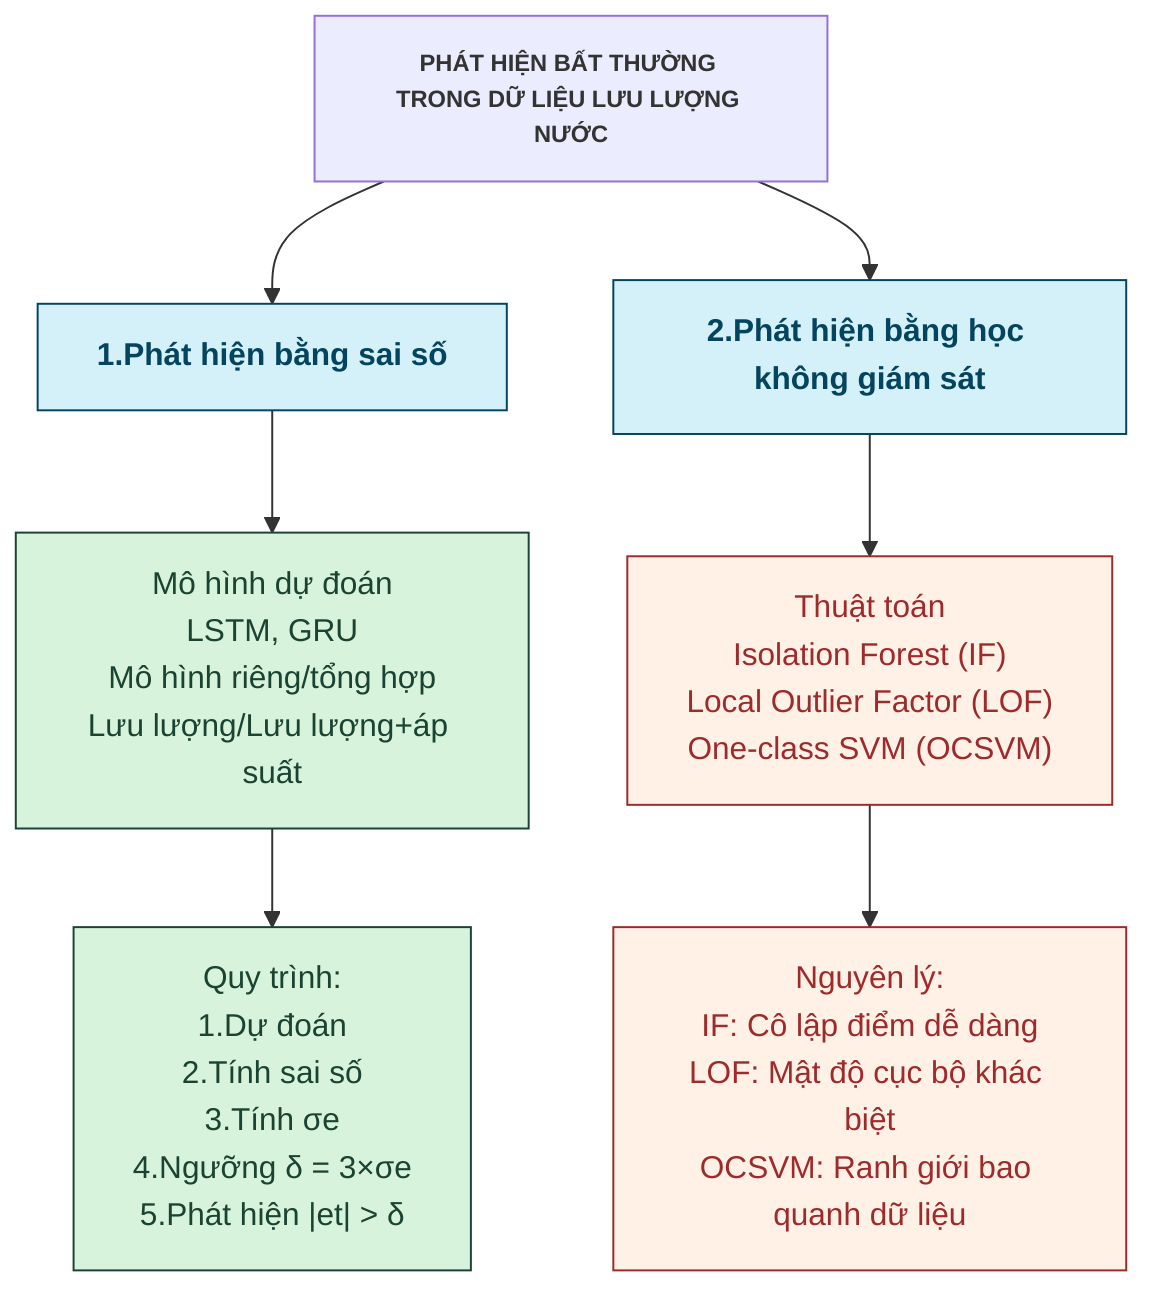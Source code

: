 flowchart TD
    classDef methodClass fill:#d4f1f9,stroke:#05445E,stroke-width:1px,color:#05445E,font-weight:bold
    classDef supervisedClass fill:#d8f3dc,stroke:#1B4332,stroke-width:1px,color:#1B4332
    classDef unsupervisedClass fill:#fff1e6,stroke:#9E2A2B,stroke-width:1px,color:#9E2A2B
    classDef modelClass fill:#e9ecef,stroke:#343a40,stroke-width:1px,color:#343a40
    classDef titleClass font-weight:bold,font-size:12px
    
    Title["PHÁT HIỆN BẤT THƯỜNG TRONG DỮ LIỆU LƯU LƯỢNG NƯỚC"]:::titleClass
    
    Title --> Method1["1.Phát hiện bằng sai số"]:::methodClass
    Title --> Method2["2.Phát hiện bằng học không giám sát"]:::methodClass
    
    Method1 --> Models["Mô hình dự đoán<br>LSTM, GRU<br>Mô hình riêng/tổng hợp<br>Lưu lượng/Lưu lượng+áp suất"]:::supervisedClass
    
    Models --> Steps["Quy trình:<br>1.Dự đoán<br>2.Tính sai số<br>3.Tính σe<br>4.Ngưỡng δ = 3×σe<br>5.Phát hiện |et| > δ"]:::supervisedClass
    
    Method2 --> Algs["Thuật toán<br>Isolation Forest (IF)<br>Local Outlier Factor (LOF)<br>One-class SVM (OCSVM)"]:::unsupervisedClass
    
    Algs --> Principles["Nguyên lý:<br>IF: Cô lập điểm dễ dàng<br>LOF: Mật độ cục bộ khác biệt<br>OCSVM: Ranh giới bao quanh dữ liệu"]:::unsupervisedClass